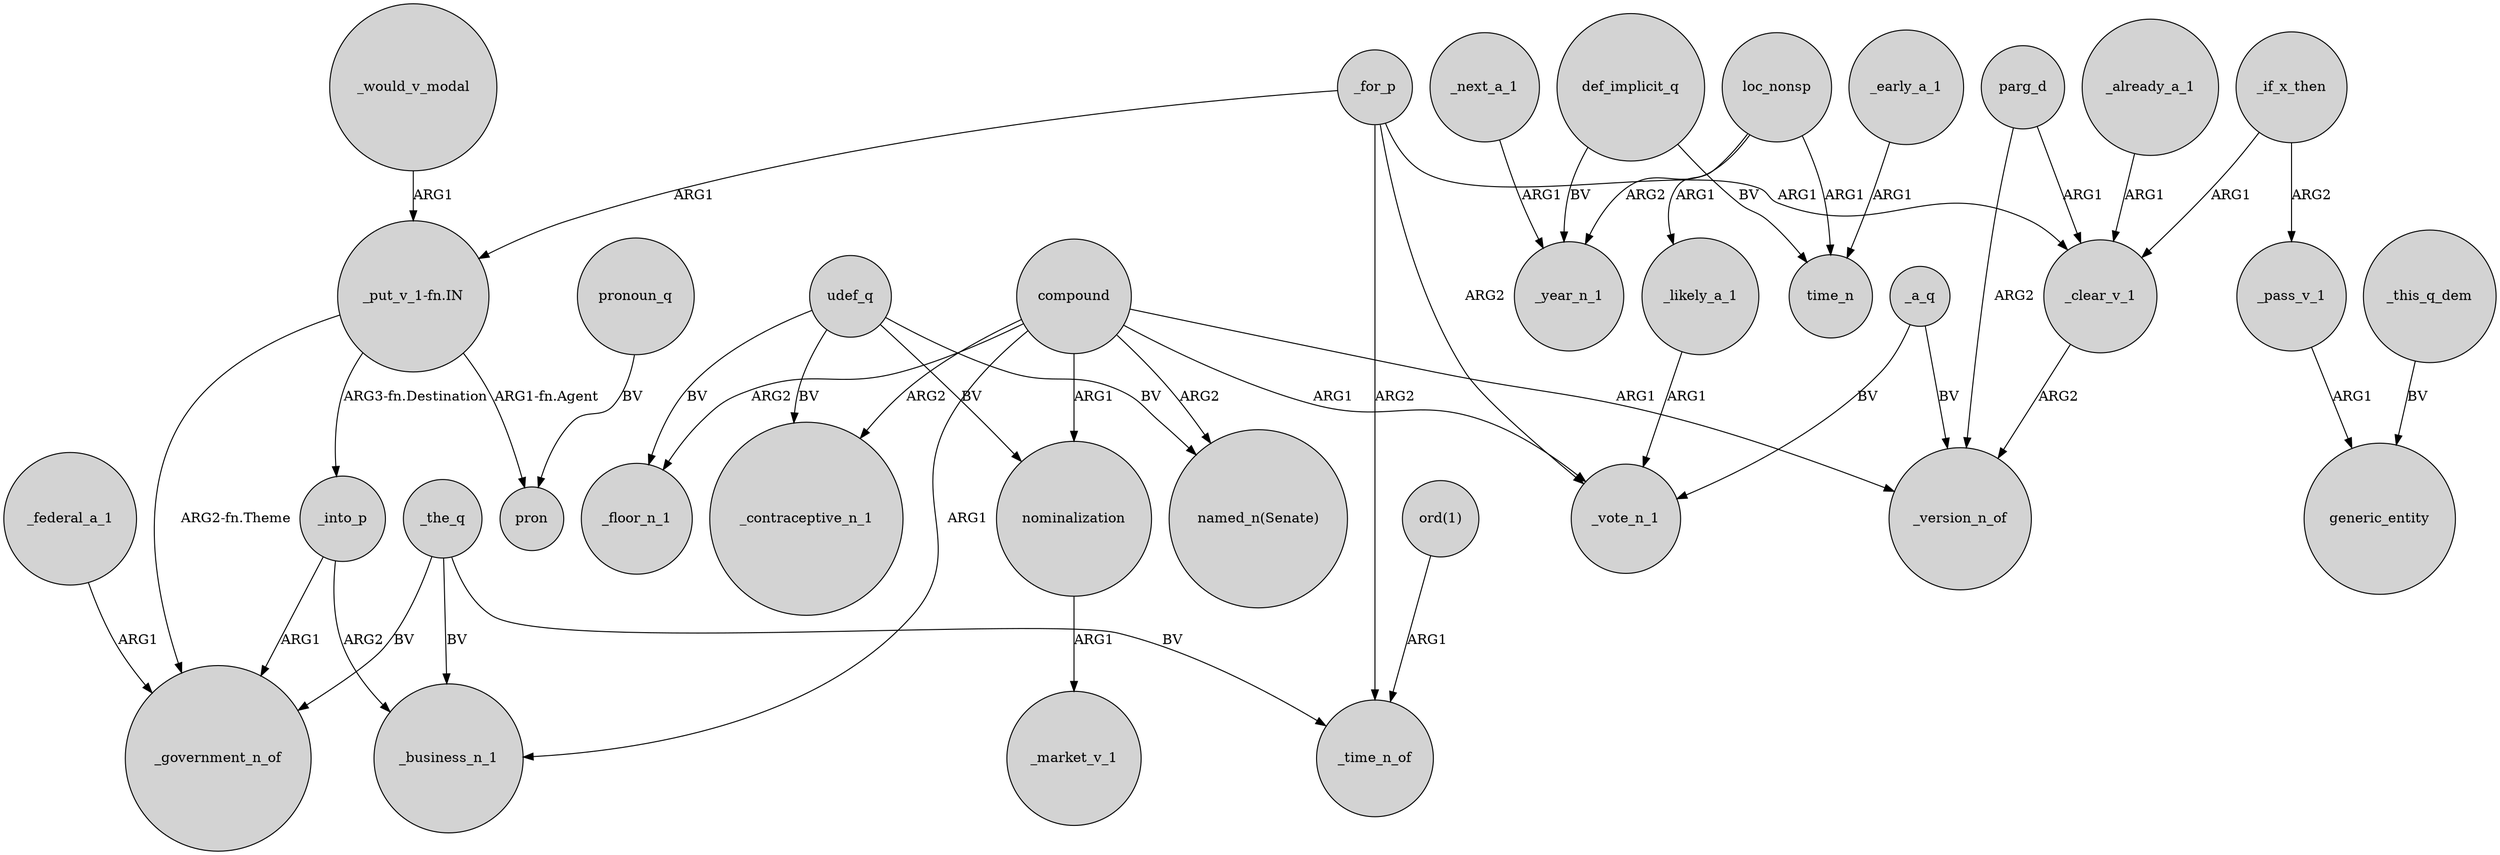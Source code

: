 digraph {
	node [shape=circle style=filled]
	"_put_v_1-fn.IN" -> _into_p [label="ARG3-fn.Destination"]
	_the_q -> _business_n_1 [label=BV]
	"_put_v_1-fn.IN" -> pron [label="ARG1-fn.Agent"]
	loc_nonsp -> _likely_a_1 [label=ARG1]
	compound -> _contraceptive_n_1 [label=ARG2]
	_for_p -> "_put_v_1-fn.IN" [label=ARG1]
	def_implicit_q -> _year_n_1 [label=BV]
	compound -> _floor_n_1 [label=ARG2]
	nominalization -> _market_v_1 [label=ARG1]
	_if_x_then -> _pass_v_1 [label=ARG2]
	_would_v_modal -> "_put_v_1-fn.IN" [label=ARG1]
	_for_p -> _vote_n_1 [label=ARG2]
	loc_nonsp -> time_n [label=ARG1]
	_for_p -> _time_n_of [label=ARG2]
	_federal_a_1 -> _government_n_of [label=ARG1]
	_clear_v_1 -> _version_n_of [label=ARG2]
	_likely_a_1 -> _vote_n_1 [label=ARG1]
	compound -> _version_n_of [label=ARG1]
	pronoun_q -> pron [label=BV]
	parg_d -> _clear_v_1 [label=ARG1]
	_the_q -> _time_n_of [label=BV]
	_a_q -> _version_n_of [label=BV]
	_this_q_dem -> generic_entity [label=BV]
	_already_a_1 -> _clear_v_1 [label=ARG1]
	_next_a_1 -> _year_n_1 [label=ARG1]
	compound -> _business_n_1 [label=ARG1]
	_if_x_then -> _clear_v_1 [label=ARG1]
	compound -> "named_n(Senate)" [label=ARG2]
	_for_p -> _clear_v_1 [label=ARG1]
	loc_nonsp -> _year_n_1 [label=ARG2]
	"_put_v_1-fn.IN" -> _government_n_of [label="ARG2-fn.Theme"]
	udef_q -> _floor_n_1 [label=BV]
	udef_q -> nominalization [label=BV]
	_a_q -> _vote_n_1 [label=BV]
	udef_q -> "named_n(Senate)" [label=BV]
	_pass_v_1 -> generic_entity [label=ARG1]
	_early_a_1 -> time_n [label=ARG1]
	_the_q -> _government_n_of [label=BV]
	_into_p -> _business_n_1 [label=ARG2]
	parg_d -> _version_n_of [label=ARG2]
	_into_p -> _government_n_of [label=ARG1]
	compound -> _vote_n_1 [label=ARG1]
	compound -> nominalization [label=ARG1]
	udef_q -> _contraceptive_n_1 [label=BV]
	"ord(1)" -> _time_n_of [label=ARG1]
	def_implicit_q -> time_n [label=BV]
}
